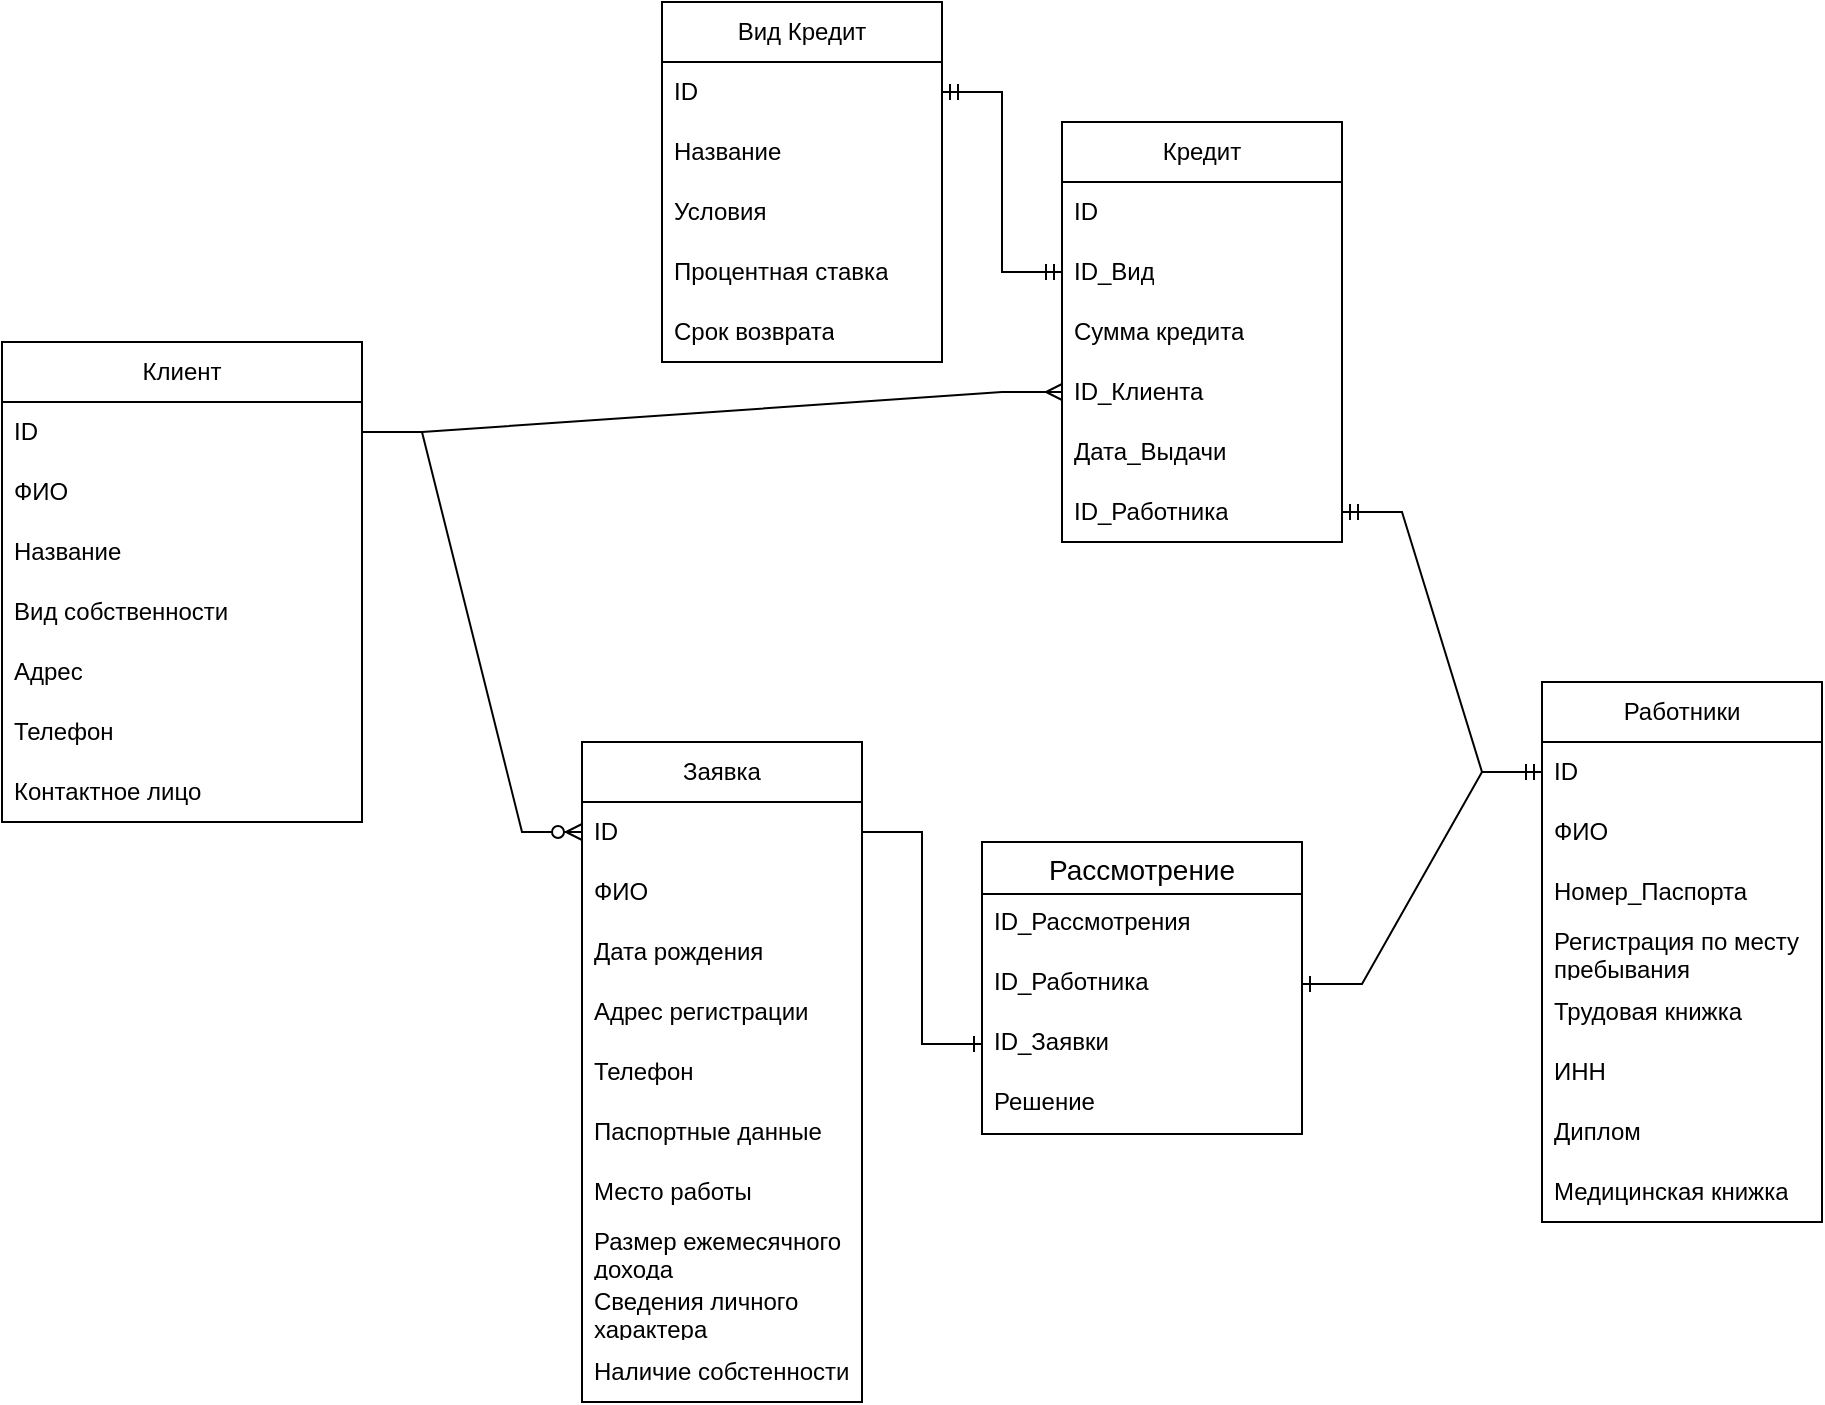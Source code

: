 <mxfile version="20.8.23" type="device"><diagram name="Страница 1" id="rEKYT_h9-InaHs8J2oHr"><mxGraphModel dx="1393" dy="807" grid="1" gridSize="10" guides="1" tooltips="1" connect="1" arrows="1" fold="1" page="1" pageScale="1" pageWidth="827" pageHeight="1169" math="0" shadow="0"><root><mxCell id="0"/><mxCell id="1" parent="0"/><mxCell id="pKJiIYl7thrqAKzJzSIM-1" value="Клиент" style="swimlane;fontStyle=0;childLayout=stackLayout;horizontal=1;startSize=30;horizontalStack=0;resizeParent=1;resizeParentMax=0;resizeLast=0;collapsible=1;marginBottom=0;whiteSpace=wrap;html=1;" parent="1" vertex="1"><mxGeometry x="40" y="170" width="180" height="240" as="geometry"/></mxCell><mxCell id="pKJiIYl7thrqAKzJzSIM-2" value="ID" style="text;strokeColor=none;fillColor=none;align=left;verticalAlign=middle;spacingLeft=4;spacingRight=4;overflow=hidden;points=[[0,0.5],[1,0.5]];portConstraint=eastwest;rotatable=0;whiteSpace=wrap;html=1;" parent="pKJiIYl7thrqAKzJzSIM-1" vertex="1"><mxGeometry y="30" width="180" height="30" as="geometry"/></mxCell><mxCell id="pKJiIYl7thrqAKzJzSIM-3" value="ФИО&lt;span style=&quot;white-space: pre;&quot;&gt;&#9;&lt;/span&gt;" style="text;strokeColor=none;fillColor=none;align=left;verticalAlign=middle;spacingLeft=4;spacingRight=4;overflow=hidden;points=[[0,0.5],[1,0.5]];portConstraint=eastwest;rotatable=0;whiteSpace=wrap;html=1;" parent="pKJiIYl7thrqAKzJzSIM-1" vertex="1"><mxGeometry y="60" width="180" height="30" as="geometry"/></mxCell><mxCell id="pKJiIYl7thrqAKzJzSIM-4" value="Название" style="text;strokeColor=none;fillColor=none;align=left;verticalAlign=middle;spacingLeft=4;spacingRight=4;overflow=hidden;points=[[0,0.5],[1,0.5]];portConstraint=eastwest;rotatable=0;whiteSpace=wrap;html=1;" parent="pKJiIYl7thrqAKzJzSIM-1" vertex="1"><mxGeometry y="90" width="180" height="30" as="geometry"/></mxCell><mxCell id="pKJiIYl7thrqAKzJzSIM-5" value="Вид собственности" style="text;strokeColor=none;fillColor=none;align=left;verticalAlign=middle;spacingLeft=4;spacingRight=4;overflow=hidden;points=[[0,0.5],[1,0.5]];portConstraint=eastwest;rotatable=0;whiteSpace=wrap;html=1;" parent="pKJiIYl7thrqAKzJzSIM-1" vertex="1"><mxGeometry y="120" width="180" height="30" as="geometry"/></mxCell><mxCell id="pKJiIYl7thrqAKzJzSIM-6" value="Адрес" style="text;strokeColor=none;fillColor=none;align=left;verticalAlign=middle;spacingLeft=4;spacingRight=4;overflow=hidden;points=[[0,0.5],[1,0.5]];portConstraint=eastwest;rotatable=0;whiteSpace=wrap;html=1;" parent="pKJiIYl7thrqAKzJzSIM-1" vertex="1"><mxGeometry y="150" width="180" height="30" as="geometry"/></mxCell><mxCell id="pKJiIYl7thrqAKzJzSIM-7" value="Телефон" style="text;strokeColor=none;fillColor=none;align=left;verticalAlign=middle;spacingLeft=4;spacingRight=4;overflow=hidden;points=[[0,0.5],[1,0.5]];portConstraint=eastwest;rotatable=0;whiteSpace=wrap;html=1;" parent="pKJiIYl7thrqAKzJzSIM-1" vertex="1"><mxGeometry y="180" width="180" height="30" as="geometry"/></mxCell><mxCell id="pKJiIYl7thrqAKzJzSIM-8" value="Контактное лицо" style="text;strokeColor=none;fillColor=none;align=left;verticalAlign=middle;spacingLeft=4;spacingRight=4;overflow=hidden;points=[[0,0.5],[1,0.5]];portConstraint=eastwest;rotatable=0;whiteSpace=wrap;html=1;" parent="pKJiIYl7thrqAKzJzSIM-1" vertex="1"><mxGeometry y="210" width="180" height="30" as="geometry"/></mxCell><mxCell id="pKJiIYl7thrqAKzJzSIM-9" value="Вид Кредит" style="swimlane;fontStyle=0;childLayout=stackLayout;horizontal=1;startSize=30;horizontalStack=0;resizeParent=1;resizeParentMax=0;resizeLast=0;collapsible=1;marginBottom=0;whiteSpace=wrap;html=1;" parent="1" vertex="1"><mxGeometry x="370" width="140" height="180" as="geometry"/></mxCell><mxCell id="pKJiIYl7thrqAKzJzSIM-10" value="ID" style="text;strokeColor=none;fillColor=none;align=left;verticalAlign=middle;spacingLeft=4;spacingRight=4;overflow=hidden;points=[[0,0.5],[1,0.5]];portConstraint=eastwest;rotatable=0;whiteSpace=wrap;html=1;" parent="pKJiIYl7thrqAKzJzSIM-9" vertex="1"><mxGeometry y="30" width="140" height="30" as="geometry"/></mxCell><mxCell id="pKJiIYl7thrqAKzJzSIM-11" value="Название" style="text;strokeColor=none;fillColor=none;align=left;verticalAlign=middle;spacingLeft=4;spacingRight=4;overflow=hidden;points=[[0,0.5],[1,0.5]];portConstraint=eastwest;rotatable=0;whiteSpace=wrap;html=1;" parent="pKJiIYl7thrqAKzJzSIM-9" vertex="1"><mxGeometry y="60" width="140" height="30" as="geometry"/></mxCell><mxCell id="pKJiIYl7thrqAKzJzSIM-12" value="Условия" style="text;strokeColor=none;fillColor=none;align=left;verticalAlign=middle;spacingLeft=4;spacingRight=4;overflow=hidden;points=[[0,0.5],[1,0.5]];portConstraint=eastwest;rotatable=0;whiteSpace=wrap;html=1;" parent="pKJiIYl7thrqAKzJzSIM-9" vertex="1"><mxGeometry y="90" width="140" height="30" as="geometry"/></mxCell><mxCell id="pKJiIYl7thrqAKzJzSIM-13" value="Процентная ставка" style="text;strokeColor=none;fillColor=none;align=left;verticalAlign=middle;spacingLeft=4;spacingRight=4;overflow=hidden;points=[[0,0.5],[1,0.5]];portConstraint=eastwest;rotatable=0;whiteSpace=wrap;html=1;" parent="pKJiIYl7thrqAKzJzSIM-9" vertex="1"><mxGeometry y="120" width="140" height="30" as="geometry"/></mxCell><mxCell id="pKJiIYl7thrqAKzJzSIM-14" value="Срок возврата" style="text;strokeColor=none;fillColor=none;align=left;verticalAlign=middle;spacingLeft=4;spacingRight=4;overflow=hidden;points=[[0,0.5],[1,0.5]];portConstraint=eastwest;rotatable=0;whiteSpace=wrap;html=1;" parent="pKJiIYl7thrqAKzJzSIM-9" vertex="1"><mxGeometry y="150" width="140" height="30" as="geometry"/></mxCell><mxCell id="pKJiIYl7thrqAKzJzSIM-16" value="Кредит" style="swimlane;fontStyle=0;childLayout=stackLayout;horizontal=1;startSize=30;horizontalStack=0;resizeParent=1;resizeParentMax=0;resizeLast=0;collapsible=1;marginBottom=0;whiteSpace=wrap;html=1;" parent="1" vertex="1"><mxGeometry x="570" y="60" width="140" height="210" as="geometry"/></mxCell><mxCell id="pKJiIYl7thrqAKzJzSIM-17" value="ID" style="text;strokeColor=none;fillColor=none;align=left;verticalAlign=middle;spacingLeft=4;spacingRight=4;overflow=hidden;points=[[0,0.5],[1,0.5]];portConstraint=eastwest;rotatable=0;whiteSpace=wrap;html=1;" parent="pKJiIYl7thrqAKzJzSIM-16" vertex="1"><mxGeometry y="30" width="140" height="30" as="geometry"/></mxCell><mxCell id="pKJiIYl7thrqAKzJzSIM-18" value="ID_Вид" style="text;strokeColor=none;fillColor=none;align=left;verticalAlign=middle;spacingLeft=4;spacingRight=4;overflow=hidden;points=[[0,0.5],[1,0.5]];portConstraint=eastwest;rotatable=0;whiteSpace=wrap;html=1;" parent="pKJiIYl7thrqAKzJzSIM-16" vertex="1"><mxGeometry y="60" width="140" height="30" as="geometry"/></mxCell><mxCell id="pKJiIYl7thrqAKzJzSIM-19" value="Сумма кредита" style="text;strokeColor=none;fillColor=none;align=left;verticalAlign=middle;spacingLeft=4;spacingRight=4;overflow=hidden;points=[[0,0.5],[1,0.5]];portConstraint=eastwest;rotatable=0;whiteSpace=wrap;html=1;" parent="pKJiIYl7thrqAKzJzSIM-16" vertex="1"><mxGeometry y="90" width="140" height="30" as="geometry"/></mxCell><mxCell id="pKJiIYl7thrqAKzJzSIM-20" value="ID_Клиента" style="text;strokeColor=none;fillColor=none;align=left;verticalAlign=middle;spacingLeft=4;spacingRight=4;overflow=hidden;points=[[0,0.5],[1,0.5]];portConstraint=eastwest;rotatable=0;whiteSpace=wrap;html=1;" parent="pKJiIYl7thrqAKzJzSIM-16" vertex="1"><mxGeometry y="120" width="140" height="30" as="geometry"/></mxCell><mxCell id="pKJiIYl7thrqAKzJzSIM-21" value="Дата_Выдачи" style="text;strokeColor=none;fillColor=none;align=left;verticalAlign=middle;spacingLeft=4;spacingRight=4;overflow=hidden;points=[[0,0.5],[1,0.5]];portConstraint=eastwest;rotatable=0;whiteSpace=wrap;html=1;" parent="pKJiIYl7thrqAKzJzSIM-16" vertex="1"><mxGeometry y="150" width="140" height="30" as="geometry"/></mxCell><mxCell id="pKJiIYl7thrqAKzJzSIM-41" value="ID_Работника" style="text;strokeColor=none;fillColor=none;align=left;verticalAlign=middle;spacingLeft=4;spacingRight=4;overflow=hidden;points=[[0,0.5],[1,0.5]];portConstraint=eastwest;rotatable=0;whiteSpace=wrap;html=1;" parent="pKJiIYl7thrqAKzJzSIM-16" vertex="1"><mxGeometry y="180" width="140" height="30" as="geometry"/></mxCell><mxCell id="pKJiIYl7thrqAKzJzSIM-22" value="Заявка" style="swimlane;fontStyle=0;childLayout=stackLayout;horizontal=1;startSize=30;horizontalStack=0;resizeParent=1;resizeParentMax=0;resizeLast=0;collapsible=1;marginBottom=0;whiteSpace=wrap;html=1;" parent="1" vertex="1"><mxGeometry x="330" y="370" width="140" height="330" as="geometry"/></mxCell><mxCell id="pKJiIYl7thrqAKzJzSIM-23" value="ID" style="text;strokeColor=none;fillColor=none;align=left;verticalAlign=middle;spacingLeft=4;spacingRight=4;overflow=hidden;points=[[0,0.5],[1,0.5]];portConstraint=eastwest;rotatable=0;whiteSpace=wrap;html=1;" parent="pKJiIYl7thrqAKzJzSIM-22" vertex="1"><mxGeometry y="30" width="140" height="30" as="geometry"/></mxCell><mxCell id="pKJiIYl7thrqAKzJzSIM-25" value="ФИО" style="text;strokeColor=none;fillColor=none;align=left;verticalAlign=middle;spacingLeft=4;spacingRight=4;overflow=hidden;points=[[0,0.5],[1,0.5]];portConstraint=eastwest;rotatable=0;whiteSpace=wrap;html=1;" parent="pKJiIYl7thrqAKzJzSIM-22" vertex="1"><mxGeometry y="60" width="140" height="30" as="geometry"/></mxCell><mxCell id="pKJiIYl7thrqAKzJzSIM-32" value="Дата рождения" style="text;strokeColor=none;fillColor=none;align=left;verticalAlign=middle;spacingLeft=4;spacingRight=4;overflow=hidden;points=[[0,0.5],[1,0.5]];portConstraint=eastwest;rotatable=0;whiteSpace=wrap;html=1;" parent="pKJiIYl7thrqAKzJzSIM-22" vertex="1"><mxGeometry y="90" width="140" height="30" as="geometry"/></mxCell><mxCell id="pKJiIYl7thrqAKzJzSIM-33" value="Адрес регистрации" style="text;strokeColor=none;fillColor=none;align=left;verticalAlign=middle;spacingLeft=4;spacingRight=4;overflow=hidden;points=[[0,0.5],[1,0.5]];portConstraint=eastwest;rotatable=0;whiteSpace=wrap;html=1;" parent="pKJiIYl7thrqAKzJzSIM-22" vertex="1"><mxGeometry y="120" width="140" height="30" as="geometry"/></mxCell><mxCell id="pKJiIYl7thrqAKzJzSIM-34" value="Телефон" style="text;strokeColor=none;fillColor=none;align=left;verticalAlign=middle;spacingLeft=4;spacingRight=4;overflow=hidden;points=[[0,0.5],[1,0.5]];portConstraint=eastwest;rotatable=0;whiteSpace=wrap;html=1;" parent="pKJiIYl7thrqAKzJzSIM-22" vertex="1"><mxGeometry y="150" width="140" height="30" as="geometry"/></mxCell><mxCell id="pKJiIYl7thrqAKzJzSIM-35" value="Паспортные данные" style="text;strokeColor=none;fillColor=none;align=left;verticalAlign=middle;spacingLeft=4;spacingRight=4;overflow=hidden;points=[[0,0.5],[1,0.5]];portConstraint=eastwest;rotatable=0;whiteSpace=wrap;html=1;" parent="pKJiIYl7thrqAKzJzSIM-22" vertex="1"><mxGeometry y="180" width="140" height="30" as="geometry"/></mxCell><mxCell id="pKJiIYl7thrqAKzJzSIM-36" value="Место работы" style="text;strokeColor=none;fillColor=none;align=left;verticalAlign=middle;spacingLeft=4;spacingRight=4;overflow=hidden;points=[[0,0.5],[1,0.5]];portConstraint=eastwest;rotatable=0;whiteSpace=wrap;html=1;" parent="pKJiIYl7thrqAKzJzSIM-22" vertex="1"><mxGeometry y="210" width="140" height="30" as="geometry"/></mxCell><mxCell id="pKJiIYl7thrqAKzJzSIM-37" value="Размер ежемесячного дохода" style="text;strokeColor=none;fillColor=none;align=left;verticalAlign=middle;spacingLeft=4;spacingRight=4;overflow=hidden;points=[[0,0.5],[1,0.5]];portConstraint=eastwest;rotatable=0;whiteSpace=wrap;html=1;" parent="pKJiIYl7thrqAKzJzSIM-22" vertex="1"><mxGeometry y="240" width="140" height="30" as="geometry"/></mxCell><mxCell id="pKJiIYl7thrqAKzJzSIM-38" value="Сведения личного характера" style="text;strokeColor=none;fillColor=none;align=left;verticalAlign=middle;spacingLeft=4;spacingRight=4;overflow=hidden;points=[[0,0.5],[1,0.5]];portConstraint=eastwest;rotatable=0;whiteSpace=wrap;html=1;" parent="pKJiIYl7thrqAKzJzSIM-22" vertex="1"><mxGeometry y="270" width="140" height="30" as="geometry"/></mxCell><mxCell id="pKJiIYl7thrqAKzJzSIM-39" value="Наличие собстенности" style="text;strokeColor=none;fillColor=none;align=left;verticalAlign=middle;spacingLeft=4;spacingRight=4;overflow=hidden;points=[[0,0.5],[1,0.5]];portConstraint=eastwest;rotatable=0;whiteSpace=wrap;html=1;" parent="pKJiIYl7thrqAKzJzSIM-22" vertex="1"><mxGeometry y="300" width="140" height="30" as="geometry"/></mxCell><mxCell id="pKJiIYl7thrqAKzJzSIM-26" value="Работники" style="swimlane;fontStyle=0;childLayout=stackLayout;horizontal=1;startSize=30;horizontalStack=0;resizeParent=1;resizeParentMax=0;resizeLast=0;collapsible=1;marginBottom=0;whiteSpace=wrap;html=1;" parent="1" vertex="1"><mxGeometry x="810" y="340" width="140" height="270" as="geometry"/></mxCell><mxCell id="pKJiIYl7thrqAKzJzSIM-27" value="ID" style="text;strokeColor=none;fillColor=none;align=left;verticalAlign=middle;spacingLeft=4;spacingRight=4;overflow=hidden;points=[[0,0.5],[1,0.5]];portConstraint=eastwest;rotatable=0;whiteSpace=wrap;html=1;" parent="pKJiIYl7thrqAKzJzSIM-26" vertex="1"><mxGeometry y="30" width="140" height="30" as="geometry"/></mxCell><mxCell id="pKJiIYl7thrqAKzJzSIM-28" value="ФИО" style="text;strokeColor=none;fillColor=none;align=left;verticalAlign=middle;spacingLeft=4;spacingRight=4;overflow=hidden;points=[[0,0.5],[1,0.5]];portConstraint=eastwest;rotatable=0;whiteSpace=wrap;html=1;" parent="pKJiIYl7thrqAKzJzSIM-26" vertex="1"><mxGeometry y="60" width="140" height="30" as="geometry"/></mxCell><mxCell id="pKJiIYl7thrqAKzJzSIM-29" value="Номер_Паспорта" style="text;strokeColor=none;fillColor=none;align=left;verticalAlign=middle;spacingLeft=4;spacingRight=4;overflow=hidden;points=[[0,0.5],[1,0.5]];portConstraint=eastwest;rotatable=0;whiteSpace=wrap;html=1;" parent="pKJiIYl7thrqAKzJzSIM-26" vertex="1"><mxGeometry y="90" width="140" height="30" as="geometry"/></mxCell><mxCell id="pKJiIYl7thrqAKzJzSIM-44" value="Регистрация по месту пребывания" style="text;strokeColor=none;fillColor=none;align=left;verticalAlign=middle;spacingLeft=4;spacingRight=4;overflow=hidden;points=[[0,0.5],[1,0.5]];portConstraint=eastwest;rotatable=0;whiteSpace=wrap;html=1;" parent="pKJiIYl7thrqAKzJzSIM-26" vertex="1"><mxGeometry y="120" width="140" height="30" as="geometry"/></mxCell><mxCell id="pKJiIYl7thrqAKzJzSIM-45" value="Трудовая книжка" style="text;strokeColor=none;fillColor=none;align=left;verticalAlign=middle;spacingLeft=4;spacingRight=4;overflow=hidden;points=[[0,0.5],[1,0.5]];portConstraint=eastwest;rotatable=0;whiteSpace=wrap;html=1;" parent="pKJiIYl7thrqAKzJzSIM-26" vertex="1"><mxGeometry y="150" width="140" height="30" as="geometry"/></mxCell><mxCell id="pKJiIYl7thrqAKzJzSIM-46" value="ИНН" style="text;strokeColor=none;fillColor=none;align=left;verticalAlign=middle;spacingLeft=4;spacingRight=4;overflow=hidden;points=[[0,0.5],[1,0.5]];portConstraint=eastwest;rotatable=0;whiteSpace=wrap;html=1;" parent="pKJiIYl7thrqAKzJzSIM-26" vertex="1"><mxGeometry y="180" width="140" height="30" as="geometry"/></mxCell><mxCell id="pKJiIYl7thrqAKzJzSIM-47" value="Диплом" style="text;strokeColor=none;fillColor=none;align=left;verticalAlign=middle;spacingLeft=4;spacingRight=4;overflow=hidden;points=[[0,0.5],[1,0.5]];portConstraint=eastwest;rotatable=0;whiteSpace=wrap;html=1;" parent="pKJiIYl7thrqAKzJzSIM-26" vertex="1"><mxGeometry y="210" width="140" height="30" as="geometry"/></mxCell><mxCell id="pKJiIYl7thrqAKzJzSIM-48" value="Медицинская книжка" style="text;strokeColor=none;fillColor=none;align=left;verticalAlign=middle;spacingLeft=4;spacingRight=4;overflow=hidden;points=[[0,0.5],[1,0.5]];portConstraint=eastwest;rotatable=0;whiteSpace=wrap;html=1;" parent="pKJiIYl7thrqAKzJzSIM-26" vertex="1"><mxGeometry y="240" width="140" height="30" as="geometry"/></mxCell><mxCell id="pKJiIYl7thrqAKzJzSIM-50" value="" style="edgeStyle=entityRelationEdgeStyle;fontSize=12;html=1;endArrow=ERmandOne;startArrow=ERmandOne;rounded=0;" parent="1" source="pKJiIYl7thrqAKzJzSIM-10" target="pKJiIYl7thrqAKzJzSIM-18" edge="1"><mxGeometry width="100" height="100" relative="1" as="geometry"><mxPoint x="490" y="240" as="sourcePoint"/><mxPoint x="590" y="140" as="targetPoint"/></mxGeometry></mxCell><mxCell id="pKJiIYl7thrqAKzJzSIM-52" value="Рассмотрение" style="swimlane;fontStyle=0;childLayout=stackLayout;horizontal=1;startSize=26;horizontalStack=0;resizeParent=1;resizeParentMax=0;resizeLast=0;collapsible=1;marginBottom=0;align=center;fontSize=14;" parent="1" vertex="1"><mxGeometry x="530" y="420" width="160" height="146" as="geometry"/></mxCell><mxCell id="pKJiIYl7thrqAKzJzSIM-54" value="ID_Рассмотрения" style="text;strokeColor=none;fillColor=none;spacingLeft=4;spacingRight=4;overflow=hidden;rotatable=0;points=[[0,0.5],[1,0.5]];portConstraint=eastwest;fontSize=12;" parent="pKJiIYl7thrqAKzJzSIM-52" vertex="1"><mxGeometry y="26" width="160" height="30" as="geometry"/></mxCell><mxCell id="pKJiIYl7thrqAKzJzSIM-55" value="ID_Работника" style="text;strokeColor=none;fillColor=none;spacingLeft=4;spacingRight=4;overflow=hidden;rotatable=0;points=[[0,0.5],[1,0.5]];portConstraint=eastwest;fontSize=12;" parent="pKJiIYl7thrqAKzJzSIM-52" vertex="1"><mxGeometry y="56" width="160" height="30" as="geometry"/></mxCell><mxCell id="pKJiIYl7thrqAKzJzSIM-53" value="ID_Заявки" style="text;strokeColor=none;fillColor=none;spacingLeft=4;spacingRight=4;overflow=hidden;rotatable=0;points=[[0,0.5],[1,0.5]];portConstraint=eastwest;fontSize=12;" parent="pKJiIYl7thrqAKzJzSIM-52" vertex="1"><mxGeometry y="86" width="160" height="30" as="geometry"/></mxCell><mxCell id="pKJiIYl7thrqAKzJzSIM-63" value="Решение" style="text;strokeColor=none;fillColor=none;spacingLeft=4;spacingRight=4;overflow=hidden;rotatable=0;points=[[0,0.5],[1,0.5]];portConstraint=eastwest;fontSize=12;" parent="pKJiIYl7thrqAKzJzSIM-52" vertex="1"><mxGeometry y="116" width="160" height="30" as="geometry"/></mxCell><mxCell id="pKJiIYl7thrqAKzJzSIM-57" value="" style="edgeStyle=entityRelationEdgeStyle;fontSize=12;html=1;endArrow=ERmandOne;startArrow=ERmandOne;rounded=0;" parent="1" source="pKJiIYl7thrqAKzJzSIM-41" target="pKJiIYl7thrqAKzJzSIM-27" edge="1"><mxGeometry width="100" height="100" relative="1" as="geometry"><mxPoint x="450" y="450" as="sourcePoint"/><mxPoint x="550" y="350" as="targetPoint"/></mxGeometry></mxCell><mxCell id="pKJiIYl7thrqAKzJzSIM-58" value="" style="edgeStyle=entityRelationEdgeStyle;fontSize=12;html=1;endArrow=ERmany;rounded=0;exitX=1;exitY=0.5;exitDx=0;exitDy=0;" parent="1" source="pKJiIYl7thrqAKzJzSIM-2" target="pKJiIYl7thrqAKzJzSIM-20" edge="1"><mxGeometry width="100" height="100" relative="1" as="geometry"><mxPoint x="520" y="300" as="sourcePoint"/><mxPoint x="470" y="300" as="targetPoint"/></mxGeometry></mxCell><mxCell id="pKJiIYl7thrqAKzJzSIM-59" value="" style="edgeStyle=entityRelationEdgeStyle;fontSize=12;html=1;endArrow=ERzeroToMany;endFill=1;rounded=0;" parent="1" source="pKJiIYl7thrqAKzJzSIM-2" target="pKJiIYl7thrqAKzJzSIM-23" edge="1"><mxGeometry width="100" height="100" relative="1" as="geometry"><mxPoint x="210" y="220" as="sourcePoint"/><mxPoint x="310" y="120" as="targetPoint"/></mxGeometry></mxCell><mxCell id="pKJiIYl7thrqAKzJzSIM-60" value="" style="edgeStyle=entityRelationEdgeStyle;fontSize=12;html=1;endArrow=ERone;endFill=1;rounded=0;" parent="1" source="pKJiIYl7thrqAKzJzSIM-27" target="pKJiIYl7thrqAKzJzSIM-55" edge="1"><mxGeometry width="100" height="100" relative="1" as="geometry"><mxPoint x="500" y="680" as="sourcePoint"/><mxPoint x="600" y="580" as="targetPoint"/></mxGeometry></mxCell><mxCell id="pKJiIYl7thrqAKzJzSIM-61" value="" style="edgeStyle=entityRelationEdgeStyle;fontSize=12;html=1;endArrow=ERone;endFill=1;rounded=0;" parent="1" source="pKJiIYl7thrqAKzJzSIM-23" target="pKJiIYl7thrqAKzJzSIM-53" edge="1"><mxGeometry width="100" height="100" relative="1" as="geometry"><mxPoint x="390" y="430" as="sourcePoint"/><mxPoint x="490" y="330" as="targetPoint"/></mxGeometry></mxCell></root></mxGraphModel></diagram></mxfile>